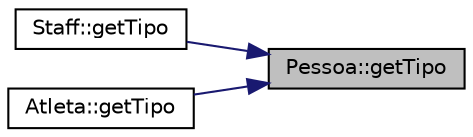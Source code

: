 digraph "Pessoa::getTipo"
{
 // LATEX_PDF_SIZE
  edge [fontname="Helvetica",fontsize="10",labelfontname="Helvetica",labelfontsize="10"];
  node [fontname="Helvetica",fontsize="10",shape=record];
  rankdir="RL";
  Node1 [label="Pessoa::getTipo",height=0.2,width=0.4,color="black", fillcolor="grey75", style="filled", fontcolor="black",tooltip="Retorna uma string vazia, visto que o tipo de pessoa (Atleta ou Staff) está definido nas suas classes..."];
  Node1 -> Node2 [dir="back",color="midnightblue",fontsize="10",style="solid",fontname="Helvetica"];
  Node2 [label="Staff::getTipo",height=0.2,width=0.4,color="black", fillcolor="white", style="filled",URL="$class_staff.html#a8acc35a170fc8afcafe30194b9ee8f21",tooltip="Retorna o tipo (Staff) de um elemento do Staff."];
  Node1 -> Node3 [dir="back",color="midnightblue",fontsize="10",style="solid",fontname="Helvetica"];
  Node3 [label="Atleta::getTipo",height=0.2,width=0.4,color="black", fillcolor="white", style="filled",URL="$class_atleta.html#a8606f0d8fbf964a9444e8263ccd4efeb",tooltip="Retorna o tipo (Atleta) de um Atleta."];
}
